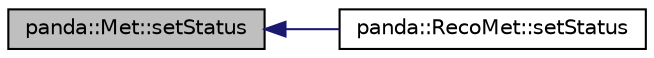 digraph "panda::Met::setStatus"
{
 // INTERACTIVE_SVG=YES
  edge [fontname="Helvetica",fontsize="10",labelfontname="Helvetica",labelfontsize="10"];
  node [fontname="Helvetica",fontsize="10",shape=record];
  rankdir="LR";
  Node1 [label="panda::Met::setStatus",height=0.2,width=0.4,color="black", fillcolor="grey75", style="filled" fontcolor="black"];
  Node1 -> Node2 [dir="back",color="midnightblue",fontsize="10",style="solid"];
  Node2 [label="panda::RecoMet::setStatus",height=0.2,width=0.4,color="black", fillcolor="white", style="filled",URL="$classpanda_1_1RecoMet.html#aea2bae68ddec07eada895ec4ec1b5497",tooltip="Set status of branches with names that correspond to the variables of this object. "];
}
